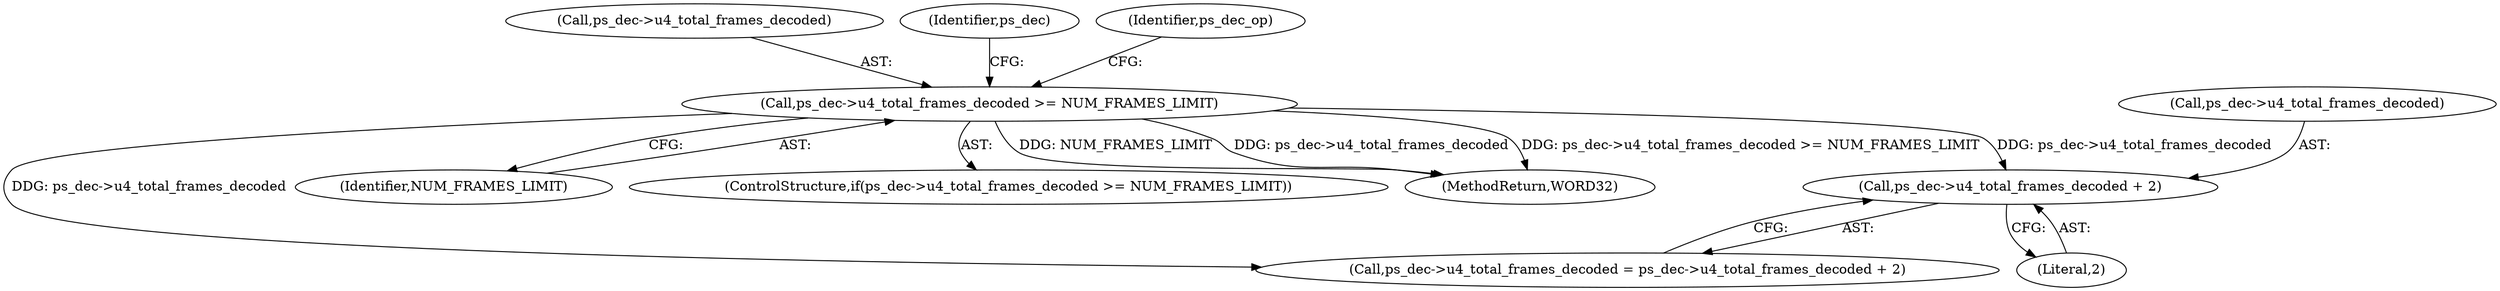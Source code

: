 digraph "0_Android_7554755536019e439433c515eeb44e701fb3bfb2@pointer" {
"1001942" [label="(Call,ps_dec->u4_total_frames_decoded + 2)"];
"1000456" [label="(Call,ps_dec->u4_total_frames_decoded >= NUM_FRAMES_LIMIT)"];
"1001938" [label="(Call,ps_dec->u4_total_frames_decoded = ps_dec->u4_total_frames_decoded + 2)"];
"1000457" [label="(Call,ps_dec->u4_total_frames_decoded)"];
"1001946" [label="(Literal,2)"];
"1000460" [label="(Identifier,NUM_FRAMES_LIMIT)"];
"1001943" [label="(Call,ps_dec->u4_total_frames_decoded)"];
"1000471" [label="(Identifier,ps_dec)"];
"1000464" [label="(Identifier,ps_dec_op)"];
"1001942" [label="(Call,ps_dec->u4_total_frames_decoded + 2)"];
"1000456" [label="(Call,ps_dec->u4_total_frames_decoded >= NUM_FRAMES_LIMIT)"];
"1000455" [label="(ControlStructure,if(ps_dec->u4_total_frames_decoded >= NUM_FRAMES_LIMIT))"];
"1002129" [label="(MethodReturn,WORD32)"];
"1001942" -> "1001938"  [label="AST: "];
"1001942" -> "1001946"  [label="CFG: "];
"1001943" -> "1001942"  [label="AST: "];
"1001946" -> "1001942"  [label="AST: "];
"1001938" -> "1001942"  [label="CFG: "];
"1000456" -> "1001942"  [label="DDG: ps_dec->u4_total_frames_decoded"];
"1000456" -> "1000455"  [label="AST: "];
"1000456" -> "1000460"  [label="CFG: "];
"1000457" -> "1000456"  [label="AST: "];
"1000460" -> "1000456"  [label="AST: "];
"1000464" -> "1000456"  [label="CFG: "];
"1000471" -> "1000456"  [label="CFG: "];
"1000456" -> "1002129"  [label="DDG: NUM_FRAMES_LIMIT"];
"1000456" -> "1002129"  [label="DDG: ps_dec->u4_total_frames_decoded"];
"1000456" -> "1002129"  [label="DDG: ps_dec->u4_total_frames_decoded >= NUM_FRAMES_LIMIT"];
"1000456" -> "1001938"  [label="DDG: ps_dec->u4_total_frames_decoded"];
}
